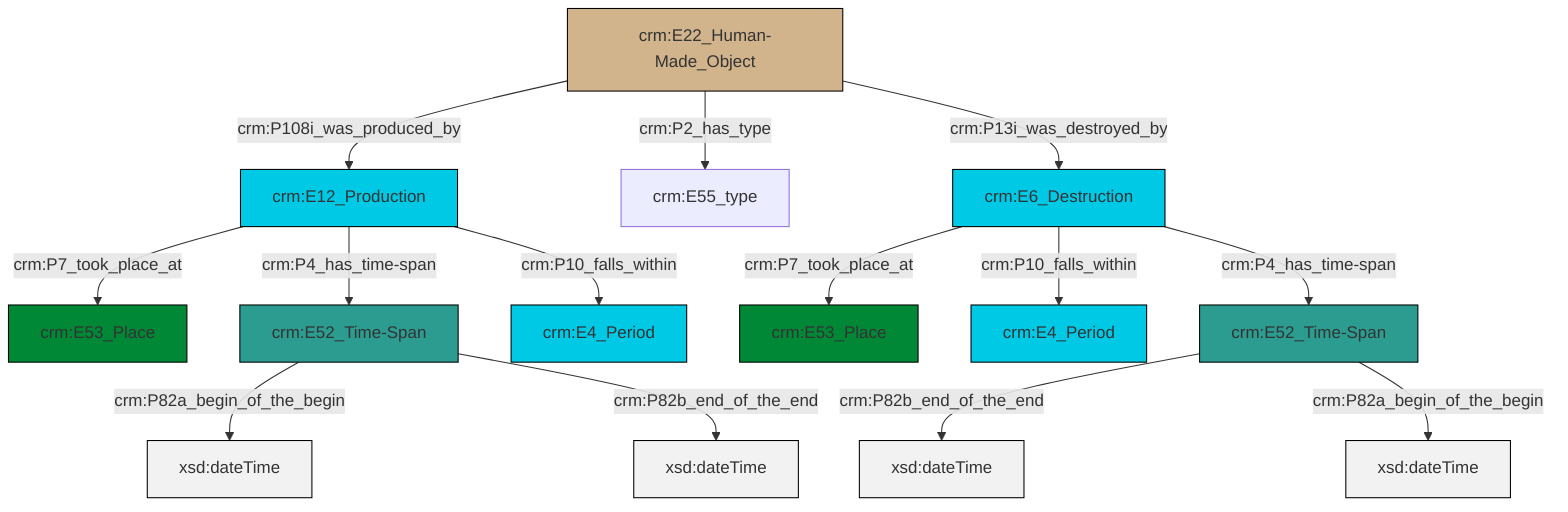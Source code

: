 graph TD
classDef Literal fill:#f2f2f2,stroke:#000000;
classDef CRM_Entity fill:#FFFFFF,stroke:#000000;
classDef Temporal_Entity fill:#00C9E6, stroke:#000000;
classDef Type fill:#E18312, stroke:#000000;
classDef Time-Span fill:#2C9C91, stroke:#000000;
classDef Appellation fill:#FFEB7F, stroke:#000000;
classDef Place fill:#008836, stroke:#000000;
classDef Persistent_Item fill:#B266B2, stroke:#000000;
classDef Conceptual_Object fill:#FFD700, stroke:#000000;
classDef Physical_Thing fill:#D2B48C, stroke:#000000;
classDef Actor fill:#f58aad, stroke:#000000;
classDef PC_Classes fill:#4ce600, stroke:#000000;
classDef Multi fill:#cccccc,stroke:#000000;

0["crm:E52_Time-Span"]:::Time-Span -->|crm:P82a_begin_of_the_begin| 1[xsd:dateTime]:::Literal
2["crm:E52_Time-Span"]:::Time-Span -->|crm:P82b_end_of_the_end| 3[xsd:dateTime]:::Literal
9["crm:E22_Human-Made_Object"]:::Physical_Thing -->|crm:P108i_was_produced_by| 10["crm:E12_Production"]:::Temporal_Entity
2["crm:E52_Time-Span"]:::Time-Span -->|crm:P82a_begin_of_the_begin| 11[xsd:dateTime]:::Literal
0["crm:E52_Time-Span"]:::Time-Span -->|crm:P82b_end_of_the_end| 12[xsd:dateTime]:::Literal
10["crm:E12_Production"]:::Temporal_Entity -->|crm:P7_took_place_at| 16["crm:E53_Place"]:::Place
14["crm:E6_Destruction"]:::Temporal_Entity -->|crm:P7_took_place_at| 7["crm:E53_Place"]:::Place
9["crm:E22_Human-Made_Object"]:::Physical_Thing -->|crm:P2_has_type| 17["crm:E55_type"]:::Default
10["crm:E12_Production"]:::Temporal_Entity -->|crm:P4_has_time-span| 0["crm:E52_Time-Span"]:::Time-Span
9["crm:E22_Human-Made_Object"]:::Physical_Thing -->|crm:P13i_was_destroyed_by| 14["crm:E6_Destruction"]:::Temporal_Entity
10["crm:E12_Production"]:::Temporal_Entity -->|crm:P10_falls_within| 5["crm:E4_Period"]:::Temporal_Entity
14["crm:E6_Destruction"]:::Temporal_Entity -->|crm:P10_falls_within| 18["crm:E4_Period"]:::Temporal_Entity
14["crm:E6_Destruction"]:::Temporal_Entity -->|crm:P4_has_time-span| 2["crm:E52_Time-Span"]:::Time-Span